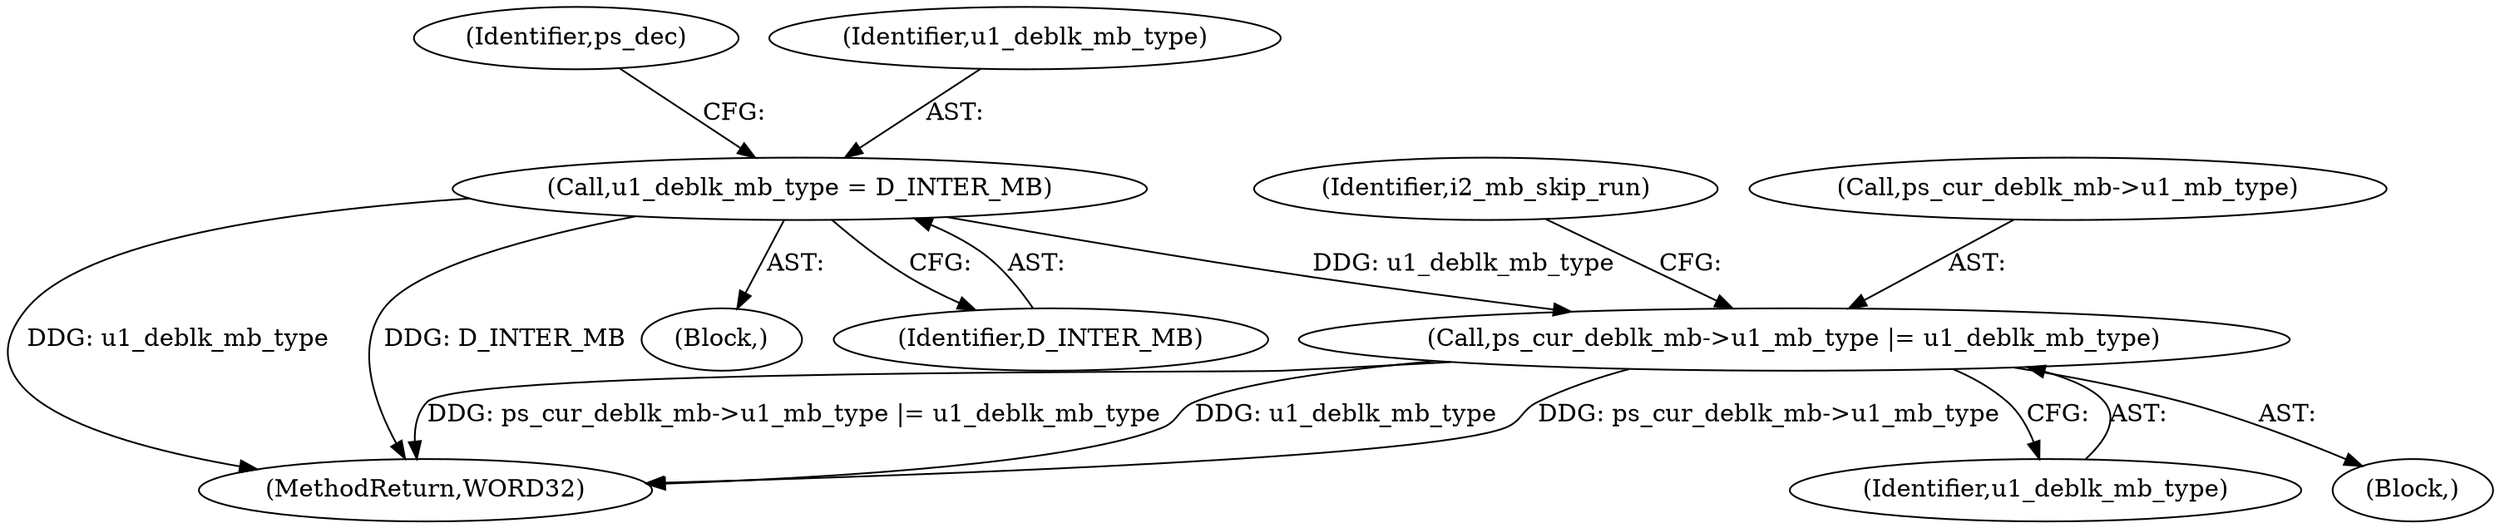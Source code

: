 digraph "0_Android_a78887bcffbc2995cf9ed72e0697acf560875e9e_1@pointer" {
"1001138" [label="(Call,ps_cur_deblk_mb->u1_mb_type |= u1_deblk_mb_type)"];
"1000917" [label="(Call,u1_deblk_mb_type = D_INTER_MB)"];
"1000919" [label="(Identifier,D_INTER_MB)"];
"1001144" [label="(Identifier,i2_mb_skip_run)"];
"1001138" [label="(Call,ps_cur_deblk_mb->u1_mb_type |= u1_deblk_mb_type)"];
"1001139" [label="(Call,ps_cur_deblk_mb->u1_mb_type)"];
"1000917" [label="(Call,u1_deblk_mb_type = D_INTER_MB)"];
"1000997" [label="(Block,)"];
"1000923" [label="(Identifier,ps_dec)"];
"1001350" [label="(MethodReturn,WORD32)"];
"1001142" [label="(Identifier,u1_deblk_mb_type)"];
"1000136" [label="(Block,)"];
"1000918" [label="(Identifier,u1_deblk_mb_type)"];
"1001138" -> "1000997"  [label="AST: "];
"1001138" -> "1001142"  [label="CFG: "];
"1001139" -> "1001138"  [label="AST: "];
"1001142" -> "1001138"  [label="AST: "];
"1001144" -> "1001138"  [label="CFG: "];
"1001138" -> "1001350"  [label="DDG: ps_cur_deblk_mb->u1_mb_type"];
"1001138" -> "1001350"  [label="DDG: ps_cur_deblk_mb->u1_mb_type |= u1_deblk_mb_type"];
"1001138" -> "1001350"  [label="DDG: u1_deblk_mb_type"];
"1000917" -> "1001138"  [label="DDG: u1_deblk_mb_type"];
"1000917" -> "1000136"  [label="AST: "];
"1000917" -> "1000919"  [label="CFG: "];
"1000918" -> "1000917"  [label="AST: "];
"1000919" -> "1000917"  [label="AST: "];
"1000923" -> "1000917"  [label="CFG: "];
"1000917" -> "1001350"  [label="DDG: u1_deblk_mb_type"];
"1000917" -> "1001350"  [label="DDG: D_INTER_MB"];
}

